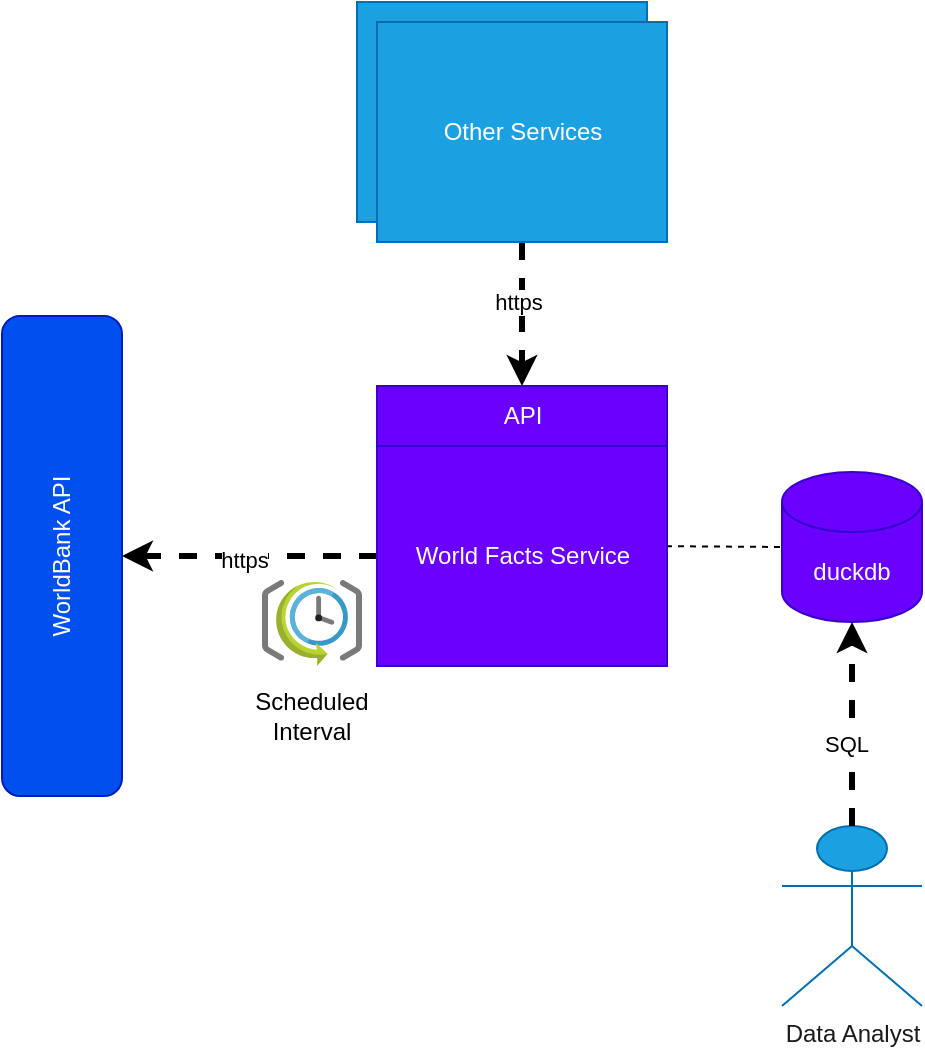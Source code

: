 <mxfile version="24.7.5">
  <diagram name="Page-1" id="l-9Dnl3hwub62sJdBBKQ">
    <mxGraphModel dx="1482" dy="809" grid="1" gridSize="10" guides="1" tooltips="1" connect="1" arrows="1" fold="1" page="1" pageScale="1" pageWidth="850" pageHeight="1100" math="0" shadow="0">
      <root>
        <mxCell id="0" />
        <mxCell id="1" parent="0" />
        <mxCell id="ckPhdWhgPNsuBy_kjUEG-2" value="WorldBank API" style="rounded=1;whiteSpace=wrap;html=1;rotation=-90;fillColor=#0050ef;fontColor=#ffffff;strokeColor=#001DBC;" parent="1" vertex="1">
          <mxGeometry x="50" y="285" width="240" height="60" as="geometry" />
        </mxCell>
        <mxCell id="ckPhdWhgPNsuBy_kjUEG-9" style="edgeStyle=orthogonalEdgeStyle;rounded=0;orthogonalLoop=1;jettySize=auto;html=1;exitX=0;exitY=0.5;exitDx=0;exitDy=0;entryX=0.5;entryY=1;entryDx=0;entryDy=0;dashed=1;strokeWidth=3;" parent="1" source="ckPhdWhgPNsuBy_kjUEG-13" target="ckPhdWhgPNsuBy_kjUEG-2" edge="1">
          <mxGeometry relative="1" as="geometry">
            <mxPoint x="340" y="310" as="sourcePoint" />
          </mxGeometry>
        </mxCell>
        <mxCell id="ckPhdWhgPNsuBy_kjUEG-11" value="https" style="edgeLabel;html=1;align=center;verticalAlign=middle;resizable=0;points=[];" parent="ckPhdWhgPNsuBy_kjUEG-9" vertex="1" connectable="0">
          <mxGeometry x="0.043" y="2" relative="1" as="geometry">
            <mxPoint as="offset" />
          </mxGeometry>
        </mxCell>
        <mxCell id="ckPhdWhgPNsuBy_kjUEG-5" value="duckdb" style="shape=cylinder3;whiteSpace=wrap;html=1;boundedLbl=1;backgroundOutline=1;size=15;fillColor=#6a00ff;fontColor=#ffffff;strokeColor=#3700CC;" parent="1" vertex="1">
          <mxGeometry x="530" y="273" width="70" height="75" as="geometry" />
        </mxCell>
        <mxCell id="ckPhdWhgPNsuBy_kjUEG-7" style="edgeStyle=orthogonalEdgeStyle;rounded=0;orthogonalLoop=1;jettySize=auto;html=1;exitX=1;exitY=0.5;exitDx=0;exitDy=0;entryX=0;entryY=0.5;entryDx=0;entryDy=0;entryPerimeter=0;endArrow=none;endFill=0;dashed=1;" parent="1" target="ckPhdWhgPNsuBy_kjUEG-5" edge="1">
          <mxGeometry relative="1" as="geometry">
            <mxPoint x="460" y="310" as="sourcePoint" />
          </mxGeometry>
        </mxCell>
        <mxCell id="ckPhdWhgPNsuBy_kjUEG-13" value="World Facts Service" style="rounded=0;whiteSpace=wrap;html=1;fillColor=#6a00ff;fontColor=#ffffff;strokeColor=#3700CC;" parent="1" vertex="1">
          <mxGeometry x="327.5" y="260" width="145" height="110" as="geometry" />
        </mxCell>
        <mxCell id="ckPhdWhgPNsuBy_kjUEG-14" value="API" style="rounded=0;whiteSpace=wrap;html=1;fillColor=#6a00ff;fontColor=#ffffff;strokeColor=#3700CC;" parent="1" vertex="1">
          <mxGeometry x="327.5" y="230" width="145" height="30" as="geometry" />
        </mxCell>
        <mxCell id="ckPhdWhgPNsuBy_kjUEG-15" value="" style="image;sketch=0;aspect=fixed;html=1;points=[];align=center;fontSize=12;image=img/lib/mscae/SchedulerJobCollection.svg;textShadow=1;" parent="1" vertex="1">
          <mxGeometry x="270" y="327" width="50" height="43" as="geometry" />
        </mxCell>
        <mxCell id="ckPhdWhgPNsuBy_kjUEG-16" value="&lt;font color=&quot;#1a1a1a&quot;&gt;Data Analyst&lt;/font&gt;" style="shape=umlActor;verticalLabelPosition=bottom;verticalAlign=top;html=1;outlineConnect=0;fillColor=#1ba1e2;fontColor=#ffffff;strokeColor=#006EAF;" parent="1" vertex="1">
          <mxGeometry x="530" y="450" width="70" height="90" as="geometry" />
        </mxCell>
        <mxCell id="ckPhdWhgPNsuBy_kjUEG-17" style="edgeStyle=orthogonalEdgeStyle;rounded=0;orthogonalLoop=1;jettySize=auto;html=1;entryX=0.5;entryY=1;entryDx=0;entryDy=0;entryPerimeter=0;dashed=1;strokeWidth=3;" parent="1" source="ckPhdWhgPNsuBy_kjUEG-16" target="ckPhdWhgPNsuBy_kjUEG-5" edge="1">
          <mxGeometry relative="1" as="geometry" />
        </mxCell>
        <mxCell id="ckPhdWhgPNsuBy_kjUEG-22" value="SQL" style="edgeLabel;html=1;align=center;verticalAlign=middle;resizable=0;points=[];" parent="ckPhdWhgPNsuBy_kjUEG-17" vertex="1" connectable="0">
          <mxGeometry x="-0.186" y="3" relative="1" as="geometry">
            <mxPoint as="offset" />
          </mxGeometry>
        </mxCell>
        <mxCell id="ckPhdWhgPNsuBy_kjUEG-18" value="Other Services" style="rounded=0;whiteSpace=wrap;html=1;fillColor=#1ba1e2;fontColor=#ffffff;strokeColor=#006EAF;" parent="1" vertex="1">
          <mxGeometry x="317.5" y="38" width="145" height="110" as="geometry" />
        </mxCell>
        <mxCell id="ckPhdWhgPNsuBy_kjUEG-20" style="edgeStyle=orthogonalEdgeStyle;rounded=0;orthogonalLoop=1;jettySize=auto;html=1;entryX=0.5;entryY=0;entryDx=0;entryDy=0;strokeWidth=3;dashed=1;" parent="1" source="ckPhdWhgPNsuBy_kjUEG-19" target="ckPhdWhgPNsuBy_kjUEG-14" edge="1">
          <mxGeometry relative="1" as="geometry" />
        </mxCell>
        <mxCell id="ckPhdWhgPNsuBy_kjUEG-21" value="https" style="edgeLabel;html=1;align=center;verticalAlign=middle;resizable=0;points=[];" parent="ckPhdWhgPNsuBy_kjUEG-20" vertex="1" connectable="0">
          <mxGeometry x="-0.171" y="-2" relative="1" as="geometry">
            <mxPoint as="offset" />
          </mxGeometry>
        </mxCell>
        <mxCell id="ckPhdWhgPNsuBy_kjUEG-19" value="Other Services" style="rounded=0;whiteSpace=wrap;html=1;fillColor=#1ba1e2;fontColor=#ffffff;strokeColor=#006EAF;" parent="1" vertex="1">
          <mxGeometry x="327.5" y="48" width="145" height="110" as="geometry" />
        </mxCell>
        <mxCell id="ckPhdWhgPNsuBy_kjUEG-23" value="Scheduled Interval" style="text;html=1;align=center;verticalAlign=middle;whiteSpace=wrap;rounded=0;" parent="1" vertex="1">
          <mxGeometry x="265" y="380" width="60" height="30" as="geometry" />
        </mxCell>
      </root>
    </mxGraphModel>
  </diagram>
</mxfile>

